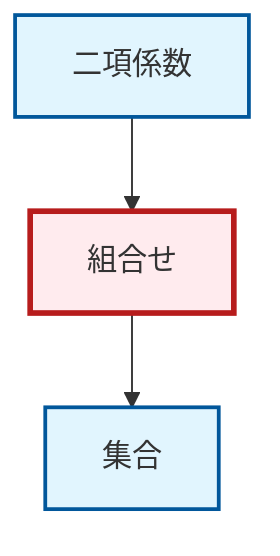 graph TD
    classDef definition fill:#e1f5fe,stroke:#01579b,stroke-width:2px
    classDef theorem fill:#f3e5f5,stroke:#4a148c,stroke-width:2px
    classDef axiom fill:#fff3e0,stroke:#e65100,stroke-width:2px
    classDef example fill:#e8f5e9,stroke:#1b5e20,stroke-width:2px
    classDef current fill:#ffebee,stroke:#b71c1c,stroke-width:3px
    def-combination["組合せ"]:::definition
    def-set["集合"]:::definition
    def-binomial-coefficient["二項係数"]:::definition
    def-combination --> def-set
    def-binomial-coefficient --> def-combination
    class def-combination current